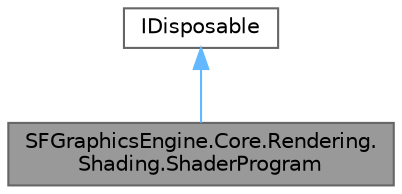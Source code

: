 digraph "SFGraphicsEngine.Core.Rendering.Shading.ShaderProgram"
{
 // LATEX_PDF_SIZE
  bgcolor="transparent";
  edge [fontname=Helvetica,fontsize=10,labelfontname=Helvetica,labelfontsize=10];
  node [fontname=Helvetica,fontsize=10,shape=box,height=0.2,width=0.4];
  Node1 [label="SFGraphicsEngine.Core.Rendering.\lShading.ShaderProgram",height=0.2,width=0.4,color="gray40", fillcolor="grey60", style="filled", fontcolor="black",tooltip=" "];
  Node2 -> Node1 [dir="back",color="steelblue1",style="solid"];
  Node2 [label="IDisposable",height=0.2,width=0.4,color="gray40", fillcolor="white", style="filled",tooltip=" "];
}

